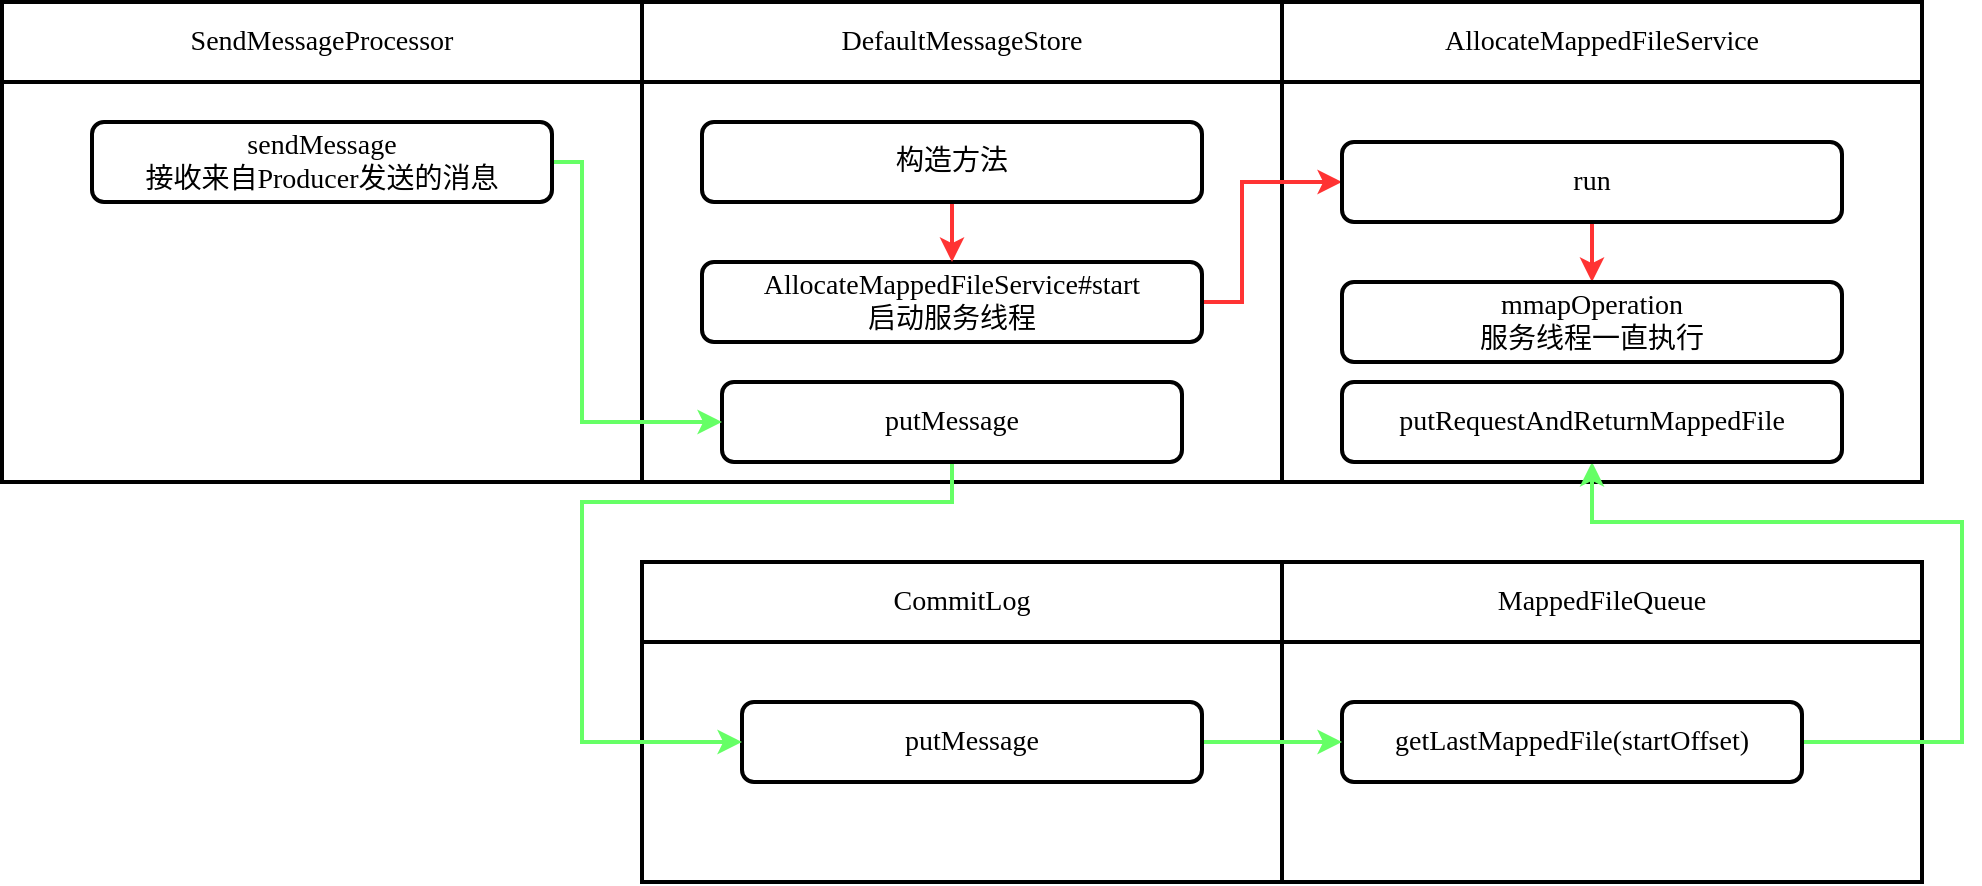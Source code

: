 <mxfile version="16.4.0" type="device" pages="5"><diagram id="B8EeqGfs1KVGjpDJX_F8" name="AllocateMappedFileService"><mxGraphModel dx="698" dy="571" grid="0" gridSize="10" guides="1" tooltips="1" connect="1" arrows="1" fold="1" page="1" pageScale="1" pageWidth="2000" pageHeight="2000" math="0" shadow="0"><root><mxCell id="0"/><mxCell id="1" parent="0"/><mxCell id="lFTIDx_dmMFDrfyuQiy4-22" value="" style="rounded=0;whiteSpace=wrap;html=1;fontFamily=Comic Sans MS;fontSize=14;strokeWidth=2;" parent="1" vertex="1"><mxGeometry x="600" y="440" width="320" height="120" as="geometry"/></mxCell><mxCell id="lFTIDx_dmMFDrfyuQiy4-18" value="" style="rounded=0;whiteSpace=wrap;html=1;fontFamily=Comic Sans MS;fontSize=14;strokeWidth=2;" parent="1" vertex="1"><mxGeometry x="920" y="440" width="320" height="120" as="geometry"/></mxCell><mxCell id="lFTIDx_dmMFDrfyuQiy4-6" value="" style="rounded=0;whiteSpace=wrap;html=1;fontFamily=Comic Sans MS;fontSize=14;strokeWidth=2;" parent="1" vertex="1"><mxGeometry x="920" y="160" width="320" height="200" as="geometry"/></mxCell><mxCell id="lFTIDx_dmMFDrfyuQiy4-4" value="" style="rounded=0;whiteSpace=wrap;html=1;fontFamily=Comic Sans MS;fontSize=14;strokeWidth=2;" parent="1" vertex="1"><mxGeometry x="600" y="160" width="320" height="200" as="geometry"/></mxCell><mxCell id="lFTIDx_dmMFDrfyuQiy4-8" style="edgeStyle=orthogonalEdgeStyle;rounded=0;orthogonalLoop=1;jettySize=auto;html=1;fontFamily=Comic Sans MS;fontSize=14;strokeWidth=2;strokeColor=#FF3333;" parent="1" source="lFTIDx_dmMFDrfyuQiy4-2" target="lFTIDx_dmMFDrfyuQiy4-7" edge="1"><mxGeometry relative="1" as="geometry"><Array as="points"><mxPoint x="900" y="270"/><mxPoint x="900" y="210"/></Array></mxGeometry></mxCell><mxCell id="lFTIDx_dmMFDrfyuQiy4-2" value="&lt;span style=&quot;font-family: &amp;#34;comic sans ms&amp;#34; ; font-size: 14px&quot;&gt;AllocateMappedFileService#start&lt;br&gt;启动服务线程&lt;br&gt;&lt;/span&gt;" style="rounded=1;whiteSpace=wrap;html=1;strokeWidth=2;" parent="1" vertex="1"><mxGeometry x="630" y="250" width="250" height="40" as="geometry"/></mxCell><mxCell id="lFTIDx_dmMFDrfyuQiy4-3" value="&lt;span&gt;DefaultMessageStore&lt;/span&gt;" style="rounded=0;whiteSpace=wrap;html=1;fontFamily=Comic Sans MS;fontSize=14;strokeWidth=2;" parent="1" vertex="1"><mxGeometry x="600" y="120" width="320" height="40" as="geometry"/></mxCell><mxCell id="lFTIDx_dmMFDrfyuQiy4-5" value="&lt;span&gt;AllocateMappedFileService&lt;/span&gt;" style="rounded=0;whiteSpace=wrap;html=1;fontFamily=Comic Sans MS;fontSize=14;strokeWidth=2;" parent="1" vertex="1"><mxGeometry x="920" y="120" width="320" height="40" as="geometry"/></mxCell><mxCell id="lFTIDx_dmMFDrfyuQiy4-11" style="edgeStyle=orthogonalEdgeStyle;rounded=0;orthogonalLoop=1;jettySize=auto;html=1;fontFamily=Comic Sans MS;fontSize=14;strokeWidth=2;strokeColor=#FF3333;" parent="1" source="lFTIDx_dmMFDrfyuQiy4-7" target="lFTIDx_dmMFDrfyuQiy4-10" edge="1"><mxGeometry relative="1" as="geometry"/></mxCell><mxCell id="lFTIDx_dmMFDrfyuQiy4-7" value="&lt;font face=&quot;Comic Sans MS&quot;&gt;&lt;span style=&quot;font-size: 14px&quot;&gt;run&lt;/span&gt;&lt;/font&gt;" style="rounded=1;whiteSpace=wrap;html=1;strokeWidth=2;" parent="1" vertex="1"><mxGeometry x="950" y="190" width="250" height="40" as="geometry"/></mxCell><mxCell id="lFTIDx_dmMFDrfyuQiy4-10" value="&lt;font face=&quot;Comic Sans MS&quot;&gt;&lt;span style=&quot;font-size: 14px&quot;&gt;mmapOperation&lt;br&gt;服务线程一直执行&lt;br&gt;&lt;/span&gt;&lt;/font&gt;" style="rounded=1;whiteSpace=wrap;html=1;strokeWidth=2;" parent="1" vertex="1"><mxGeometry x="950" y="260" width="250" height="40" as="geometry"/></mxCell><mxCell id="lFTIDx_dmMFDrfyuQiy4-14" style="edgeStyle=orthogonalEdgeStyle;rounded=0;orthogonalLoop=1;jettySize=auto;html=1;fontFamily=Comic Sans MS;fontSize=14;strokeWidth=2;strokeColor=#FF3333;" parent="1" source="lFTIDx_dmMFDrfyuQiy4-13" target="lFTIDx_dmMFDrfyuQiy4-2" edge="1"><mxGeometry relative="1" as="geometry"/></mxCell><mxCell id="lFTIDx_dmMFDrfyuQiy4-13" value="&lt;font face=&quot;comic sans ms&quot;&gt;&lt;span style=&quot;font-size: 14px&quot;&gt;构造方法&lt;/span&gt;&lt;/font&gt;" style="rounded=1;whiteSpace=wrap;html=1;strokeWidth=2;" parent="1" vertex="1"><mxGeometry x="630" y="180" width="250" height="40" as="geometry"/></mxCell><mxCell id="lFTIDx_dmMFDrfyuQiy4-17" value="MappedFileQueue" style="rounded=0;whiteSpace=wrap;html=1;fontFamily=Comic Sans MS;fontSize=14;strokeWidth=2;" parent="1" vertex="1"><mxGeometry x="920" y="400" width="320" height="40" as="geometry"/></mxCell><mxCell id="lFTIDx_dmMFDrfyuQiy4-35" style="edgeStyle=orthogonalEdgeStyle;rounded=0;orthogonalLoop=1;jettySize=auto;html=1;entryX=0.5;entryY=1;entryDx=0;entryDy=0;fontFamily=Comic Sans MS;fontSize=14;strokeColor=#66FF66;strokeWidth=2;" parent="1" source="lFTIDx_dmMFDrfyuQiy4-19" target="lFTIDx_dmMFDrfyuQiy4-34" edge="1"><mxGeometry relative="1" as="geometry"><Array as="points"><mxPoint x="1260" y="490"/><mxPoint x="1260" y="380"/><mxPoint x="1075" y="380"/></Array></mxGeometry></mxCell><mxCell id="lFTIDx_dmMFDrfyuQiy4-19" value="getLastMappedFile(startOffset)" style="rounded=1;whiteSpace=wrap;html=1;fontFamily=Comic Sans MS;fontSize=14;strokeWidth=2;" parent="1" vertex="1"><mxGeometry x="950" y="470" width="230" height="40" as="geometry"/></mxCell><mxCell id="lFTIDx_dmMFDrfyuQiy4-21" value="CommitLog" style="rounded=0;whiteSpace=wrap;html=1;fontFamily=Comic Sans MS;fontSize=14;strokeWidth=2;" parent="1" vertex="1"><mxGeometry x="600" y="400" width="320" height="40" as="geometry"/></mxCell><mxCell id="lFTIDx_dmMFDrfyuQiy4-25" style="edgeStyle=orthogonalEdgeStyle;rounded=0;orthogonalLoop=1;jettySize=auto;html=1;entryX=0;entryY=0.5;entryDx=0;entryDy=0;fontFamily=Comic Sans MS;fontSize=14;strokeWidth=2;strokeColor=#66FF66;" parent="1" source="lFTIDx_dmMFDrfyuQiy4-24" target="lFTIDx_dmMFDrfyuQiy4-19" edge="1"><mxGeometry relative="1" as="geometry"/></mxCell><mxCell id="lFTIDx_dmMFDrfyuQiy4-24" value="putMessage" style="rounded=1;whiteSpace=wrap;html=1;fontFamily=Comic Sans MS;fontSize=14;strokeWidth=2;" parent="1" vertex="1"><mxGeometry x="650" y="470" width="230" height="40" as="geometry"/></mxCell><mxCell id="lFTIDx_dmMFDrfyuQiy4-32" style="edgeStyle=orthogonalEdgeStyle;rounded=0;orthogonalLoop=1;jettySize=auto;html=1;entryX=0;entryY=0.5;entryDx=0;entryDy=0;fontFamily=Comic Sans MS;fontSize=14;strokeWidth=2;strokeColor=#66FF66;" parent="1" source="lFTIDx_dmMFDrfyuQiy4-26" target="lFTIDx_dmMFDrfyuQiy4-24" edge="1"><mxGeometry relative="1" as="geometry"><Array as="points"><mxPoint x="755" y="370"/><mxPoint x="570" y="370"/><mxPoint x="570" y="490"/></Array></mxGeometry></mxCell><mxCell id="lFTIDx_dmMFDrfyuQiy4-26" value="putMessage" style="rounded=1;whiteSpace=wrap;html=1;fontFamily=Comic Sans MS;fontSize=14;strokeWidth=2;" parent="1" vertex="1"><mxGeometry x="640" y="310" width="230" height="40" as="geometry"/></mxCell><mxCell id="lFTIDx_dmMFDrfyuQiy4-28" value="SendMessageProcessor" style="rounded=0;whiteSpace=wrap;html=1;fontFamily=Comic Sans MS;fontSize=14;strokeWidth=2;" parent="1" vertex="1"><mxGeometry x="280" y="120" width="320" height="40" as="geometry"/></mxCell><mxCell id="lFTIDx_dmMFDrfyuQiy4-29" value="" style="rounded=0;whiteSpace=wrap;html=1;fontFamily=Comic Sans MS;fontSize=14;strokeWidth=2;" parent="1" vertex="1"><mxGeometry x="280" y="160" width="320" height="200" as="geometry"/></mxCell><mxCell id="lFTIDx_dmMFDrfyuQiy4-31" style="edgeStyle=orthogonalEdgeStyle;rounded=0;orthogonalLoop=1;jettySize=auto;html=1;entryX=0;entryY=0.5;entryDx=0;entryDy=0;fontFamily=Comic Sans MS;fontSize=14;strokeWidth=2;strokeColor=#66FF66;" parent="1" source="lFTIDx_dmMFDrfyuQiy4-30" target="lFTIDx_dmMFDrfyuQiy4-26" edge="1"><mxGeometry relative="1" as="geometry"><Array as="points"><mxPoint x="570" y="200"/><mxPoint x="570" y="330"/></Array></mxGeometry></mxCell><mxCell id="lFTIDx_dmMFDrfyuQiy4-30" value="sendMessage&lt;br&gt;接收来自Producer发送的消息" style="rounded=1;whiteSpace=wrap;html=1;fontFamily=Comic Sans MS;fontSize=14;strokeWidth=2;" parent="1" vertex="1"><mxGeometry x="325" y="180" width="230" height="40" as="geometry"/></mxCell><mxCell id="lFTIDx_dmMFDrfyuQiy4-34" value="&lt;font face=&quot;Comic Sans MS&quot;&gt;&lt;span style=&quot;font-size: 14px&quot;&gt;putRequestAndReturnMappedFile&lt;/span&gt;&lt;/font&gt;" style="rounded=1;whiteSpace=wrap;html=1;strokeWidth=2;" parent="1" vertex="1"><mxGeometry x="950" y="310" width="250" height="40" as="geometry"/></mxCell></root></mxGraphModel></diagram><diagram id="L1XgK4yEaBJfXaPmYjZu" name="同步刷盘"><mxGraphModel dx="1160" dy="680" grid="0" gridSize="10" guides="1" tooltips="1" connect="1" arrows="1" fold="1" page="1" pageScale="1" pageWidth="2000" pageHeight="2000" math="0" shadow="0"><root><mxCell id="khYcIsIvedx8DDz1l3bB-0"/><mxCell id="khYcIsIvedx8DDz1l3bB-1" parent="khYcIsIvedx8DDz1l3bB-0"/><mxCell id="6s9A9qo1jbJVTiPP0CWp-2" value="" style="rounded=0;whiteSpace=wrap;html=1;fontFamily=Comic Sans MS;fontSize=14;strokeWidth=2;" parent="khYcIsIvedx8DDz1l3bB-1" vertex="1"><mxGeometry x="1080" y="542" width="280" height="78" as="geometry"/></mxCell><mxCell id="fayUhqvkDaK_tInhfcVt-5" value="" style="rounded=0;whiteSpace=wrap;html=1;fontFamily=Comic Sans MS;fontSize=14;strokeWidth=2;" parent="khYcIsIvedx8DDz1l3bB-1" vertex="1"><mxGeometry x="1080" y="80" width="280" height="200" as="geometry"/></mxCell><mxCell id="SUx-rQBjxMILu5dmxCo2-10" value="" style="rounded=0;whiteSpace=wrap;html=1;fontFamily=Comic Sans MS;fontSize=14;strokeWidth=2;" parent="khYcIsIvedx8DDz1l3bB-1" vertex="1"><mxGeometry x="760" y="360" width="320" height="120" as="geometry"/></mxCell><mxCell id="SUx-rQBjxMILu5dmxCo2-11" value="wakeupCustomer&lt;br&gt;唤醒putMessage线程" style="rounded=1;whiteSpace=wrap;html=1;fontFamily=Comic Sans MS;fontSize=14;strokeWidth=2;" parent="khYcIsIvedx8DDz1l3bB-1" vertex="1"><mxGeometry x="810" y="430" width="200" height="40" as="geometry"/></mxCell><mxCell id="SUx-rQBjxMILu5dmxCo2-6" value="" style="rounded=0;whiteSpace=wrap;html=1;fontFamily=Comic Sans MS;fontSize=14;strokeWidth=2;" parent="khYcIsIvedx8DDz1l3bB-1" vertex="1"><mxGeometry x="1080" y="360" width="280" height="120" as="geometry"/></mxCell><mxCell id="VSb7OhIP6llwKkyzxgkV-2" value="" style="rounded=0;whiteSpace=wrap;html=1;fontFamily=Comic Sans MS;fontSize=14;strokeWidth=2;" parent="khYcIsIvedx8DDz1l3bB-1" vertex="1"><mxGeometry x="760" y="80" width="320" height="200" as="geometry"/></mxCell><mxCell id="fIiZmDe3Q5MFb2Ox-8gM-0" value="&lt;span&gt;DefaultMessageStore&lt;/span&gt;" style="rounded=0;whiteSpace=wrap;html=1;fontFamily=Comic Sans MS;fontSize=14;strokeWidth=2;" parent="khYcIsIvedx8DDz1l3bB-1" vertex="1"><mxGeometry x="440" y="40" width="320" height="40" as="geometry"/></mxCell><mxCell id="2Us9QzSFUBYj_H0ylGfO-0" value="" style="rounded=0;whiteSpace=wrap;html=1;fontFamily=Comic Sans MS;fontSize=14;strokeWidth=2;" parent="khYcIsIvedx8DDz1l3bB-1" vertex="1"><mxGeometry x="440" y="80" width="320" height="200" as="geometry"/></mxCell><mxCell id="fayUhqvkDaK_tInhfcVt-4" style="edgeStyle=orthogonalEdgeStyle;rounded=0;orthogonalLoop=1;jettySize=auto;html=1;fontFamily=Comic Sans MS;fontSize=14;strokeColor=#66FF66;strokeWidth=2;fontColor=#66FF66;" parent="khYcIsIvedx8DDz1l3bB-1" source="VSb7OhIP6llwKkyzxgkV-0" target="fayUhqvkDaK_tInhfcVt-3" edge="1"><mxGeometry relative="1" as="geometry"/></mxCell><mxCell id="VSb7OhIP6llwKkyzxgkV-0" value="&lt;font face=&quot;comic sans ms&quot;&gt;&lt;span style=&quot;font-size: 14px&quot;&gt;构造方法&lt;/span&gt;&lt;/font&gt;" style="rounded=1;whiteSpace=wrap;html=1;strokeWidth=2;" parent="khYcIsIvedx8DDz1l3bB-1" vertex="1"><mxGeometry x="490" y="90" width="230" height="40" as="geometry"/></mxCell><mxCell id="VSb7OhIP6llwKkyzxgkV-1" value="&lt;span&gt;CommitLog&lt;/span&gt;" style="rounded=0;whiteSpace=wrap;html=1;fontFamily=Comic Sans MS;fontSize=14;strokeWidth=2;" parent="khYcIsIvedx8DDz1l3bB-1" vertex="1"><mxGeometry x="760" y="40" width="320" height="40" as="geometry"/></mxCell><mxCell id="fayUhqvkDaK_tInhfcVt-2" value="GroupCommitService" style="rounded=0;whiteSpace=wrap;html=1;fontFamily=Comic Sans MS;fontSize=14;strokeWidth=2;" parent="khYcIsIvedx8DDz1l3bB-1" vertex="1"><mxGeometry x="1080" y="40" width="280" height="40" as="geometry"/></mxCell><mxCell id="SUx-rQBjxMILu5dmxCo2-16" style="edgeStyle=orthogonalEdgeStyle;rounded=0;orthogonalLoop=1;jettySize=auto;html=1;fontFamily=Comic Sans MS;fontSize=14;strokeColor=#66FF66;strokeWidth=2;fontColor=#000000;" parent="khYcIsIvedx8DDz1l3bB-1" source="fayUhqvkDaK_tInhfcVt-3" target="fayUhqvkDaK_tInhfcVt-7" edge="1"><mxGeometry relative="1" as="geometry"/></mxCell><mxCell id="fayUhqvkDaK_tInhfcVt-3" value="&lt;font face=&quot;Comic Sans MS&quot; style=&quot;font-size: 14px&quot;&gt;CommitLog#start()&lt;/font&gt;" style="whiteSpace=wrap;html=1;rounded=1;strokeWidth=2;" parent="khYcIsIvedx8DDz1l3bB-1" vertex="1"><mxGeometry x="791.25" y="90" width="257.5" height="40" as="geometry"/></mxCell><mxCell id="SUx-rQBjxMILu5dmxCo2-1" value="" style="edgeStyle=orthogonalEdgeStyle;rounded=0;orthogonalLoop=1;jettySize=auto;html=1;fontFamily=Comic Sans MS;fontSize=14;strokeColor=#66FF66;strokeWidth=2;" parent="khYcIsIvedx8DDz1l3bB-1" source="fayUhqvkDaK_tInhfcVt-7" target="SUx-rQBjxMILu5dmxCo2-0" edge="1"><mxGeometry relative="1" as="geometry"/></mxCell><mxCell id="fayUhqvkDaK_tInhfcVt-7" value="&lt;font face=&quot;Comic Sans MS&quot;&gt;&lt;span style=&quot;font-size: 14px&quot;&gt;run()阻塞等待&lt;/span&gt;&lt;/font&gt;" style="whiteSpace=wrap;html=1;rounded=1;strokeWidth=2;" parent="khYcIsIvedx8DDz1l3bB-1" vertex="1"><mxGeometry x="1105.63" y="90" width="228.75" height="40" as="geometry"/></mxCell><mxCell id="SUx-rQBjxMILu5dmxCo2-14" style="edgeStyle=orthogonalEdgeStyle;rounded=0;orthogonalLoop=1;jettySize=auto;html=1;fontFamily=Comic Sans MS;fontSize=14;strokeColor=#FF3333;strokeWidth=2;" parent="khYcIsIvedx8DDz1l3bB-1" source="fayUhqvkDaK_tInhfcVt-8" target="SUx-rQBjxMILu5dmxCo2-9" edge="1"><mxGeometry relative="1" as="geometry"/></mxCell><mxCell id="fayUhqvkDaK_tInhfcVt-8" value="&lt;span style=&quot;font-family: &amp;#34;comic sans ms&amp;#34; ; font-size: 14px ; text-align: left&quot;&gt;handleDiskFlush&lt;br&gt;创建&lt;/span&gt;&lt;span style=&quot;font-family: &amp;#34;comic sans ms&amp;#34; ; font-size: 14px ; text-align: left&quot;&gt;GroupCommitRequest&lt;/span&gt;&lt;span style=&quot;font-family: &amp;#34;comic sans ms&amp;#34; ; font-size: 14px ; text-align: left&quot;&gt;&lt;br&gt;&lt;/span&gt;" style="rounded=1;whiteSpace=wrap;html=1;strokeWidth=2;" parent="khYcIsIvedx8DDz1l3bB-1" vertex="1"><mxGeometry x="792.5" y="220" width="255" height="40" as="geometry"/></mxCell><mxCell id="SUx-rQBjxMILu5dmxCo2-17" style="edgeStyle=orthogonalEdgeStyle;rounded=0;orthogonalLoop=1;jettySize=auto;html=1;entryX=1;entryY=0.5;entryDx=0;entryDy=0;fontFamily=Comic Sans MS;fontSize=14;strokeColor=#66FF66;strokeWidth=2;" parent="khYcIsIvedx8DDz1l3bB-1" source="SUx-rQBjxMILu5dmxCo2-0" target="SUx-rQBjxMILu5dmxCo2-7" edge="1"><mxGeometry relative="1" as="geometry"><Array as="points"><mxPoint x="1380" y="170"/><mxPoint x="1380" y="400"/></Array></mxGeometry></mxCell><mxCell id="SUx-rQBjxMILu5dmxCo2-0" value="&lt;font face=&quot;Comic Sans MS&quot; style=&quot;font-size: 14px&quot;&gt;doCommit&lt;br&gt;遍历读队列中&lt;/font&gt;&lt;span style=&quot;font-family: &amp;#34;comic sans ms&amp;#34; ; font-size: 14px ; text-align: left&quot;&gt;GroupCommitRequest&lt;/span&gt;&lt;font face=&quot;Comic Sans MS&quot; style=&quot;font-size: 14px&quot;&gt;&lt;br&gt;请求&lt;br&gt;&lt;/font&gt;" style="whiteSpace=wrap;html=1;rounded=1;strokeWidth=2;" parent="khYcIsIvedx8DDz1l3bB-1" vertex="1"><mxGeometry x="1105.63" y="150" width="229.38" height="53" as="geometry"/></mxCell><mxCell id="SUx-rQBjxMILu5dmxCo2-5" value="MappedFileQueue" style="rounded=0;whiteSpace=wrap;html=1;fontFamily=Comic Sans MS;fontSize=14;strokeWidth=2;" parent="khYcIsIvedx8DDz1l3bB-1" vertex="1"><mxGeometry x="1080" y="320" width="280" height="40" as="geometry"/></mxCell><mxCell id="SUx-rQBjxMILu5dmxCo2-20" style="edgeStyle=orthogonalEdgeStyle;rounded=0;orthogonalLoop=1;jettySize=auto;html=1;entryX=1;entryY=0.5;entryDx=0;entryDy=0;fontFamily=Comic Sans MS;fontSize=14;fontColor=#000000;strokeColor=#66FF66;strokeWidth=2;" parent="khYcIsIvedx8DDz1l3bB-1" source="SUx-rQBjxMILu5dmxCo2-7" target="SUx-rQBjxMILu5dmxCo2-11" edge="1"><mxGeometry relative="1" as="geometry"/></mxCell><mxCell id="6s9A9qo1jbJVTiPP0CWp-3" style="edgeStyle=orthogonalEdgeStyle;rounded=0;orthogonalLoop=1;jettySize=auto;html=1;entryX=1;entryY=0.5;entryDx=0;entryDy=0;fontFamily=Comic Sans MS;fontSize=14;strokeColor=#66FF66;strokeWidth=2;" parent="khYcIsIvedx8DDz1l3bB-1" source="SUx-rQBjxMILu5dmxCo2-7" target="6s9A9qo1jbJVTiPP0CWp-0" edge="1"><mxGeometry relative="1" as="geometry"><Array as="points"><mxPoint x="1220" y="490"/><mxPoint x="1380" y="490"/><mxPoint x="1380" y="580"/></Array></mxGeometry></mxCell><mxCell id="SUx-rQBjxMILu5dmxCo2-7" value="flush&lt;br&gt;执行刷盘处理" style="rounded=1;whiteSpace=wrap;html=1;fontFamily=Comic Sans MS;fontSize=14;strokeWidth=2;" parent="khYcIsIvedx8DDz1l3bB-1" vertex="1"><mxGeometry x="1115" y="380" width="210" height="40" as="geometry"/></mxCell><mxCell id="SUx-rQBjxMILu5dmxCo2-8" value="GroupCommitRequest" style="rounded=0;whiteSpace=wrap;html=1;fontFamily=Comic Sans MS;fontSize=14;strokeWidth=2;" parent="khYcIsIvedx8DDz1l3bB-1" vertex="1"><mxGeometry x="760" y="320" width="320" height="40" as="geometry"/></mxCell><mxCell id="SUx-rQBjxMILu5dmxCo2-15" style="edgeStyle=orthogonalEdgeStyle;rounded=0;orthogonalLoop=1;jettySize=auto;html=1;entryX=0;entryY=0.5;entryDx=0;entryDy=0;fontFamily=Comic Sans MS;fontSize=14;strokeColor=#FF3333;strokeWidth=2;" parent="khYcIsIvedx8DDz1l3bB-1" source="SUx-rQBjxMILu5dmxCo2-9" target="SUx-rQBjxMILu5dmxCo2-12" edge="1"><mxGeometry relative="1" as="geometry"><Array as="points"><mxPoint x="1220" y="290"/><mxPoint x="740" y="290"/><mxPoint x="740" y="390"/></Array></mxGeometry></mxCell><mxCell id="SUx-rQBjxMILu5dmxCo2-9" value="putRequest&lt;br&gt;将&lt;span style=&quot;font-family: &amp;#34;comic sans ms&amp;#34; ; text-align: left&quot;&gt;GroupCommitRequest&lt;/span&gt;请求写入到写队列" style="rounded=1;whiteSpace=wrap;html=1;fontFamily=Comic Sans MS;fontSize=14;strokeWidth=2;" parent="khYcIsIvedx8DDz1l3bB-1" vertex="1"><mxGeometry x="1105.63" y="216.5" width="227" height="47" as="geometry"/></mxCell><mxCell id="SUx-rQBjxMILu5dmxCo2-12" value="waitForFlush&lt;br&gt;阻塞putMessage线程" style="rounded=1;whiteSpace=wrap;html=1;fontFamily=Comic Sans MS;fontSize=14;strokeWidth=2;" parent="khYcIsIvedx8DDz1l3bB-1" vertex="1"><mxGeometry x="810" y="370" width="200" height="40" as="geometry"/></mxCell><mxCell id="SUx-rQBjxMILu5dmxCo2-22" style="edgeStyle=orthogonalEdgeStyle;rounded=0;orthogonalLoop=1;jettySize=auto;html=1;fontFamily=Comic Sans MS;fontSize=14;fontColor=#000000;strokeColor=#FF3333;strokeWidth=2;" parent="khYcIsIvedx8DDz1l3bB-1" source="SUx-rQBjxMILu5dmxCo2-21" target="fayUhqvkDaK_tInhfcVt-8" edge="1"><mxGeometry relative="1" as="geometry"/></mxCell><mxCell id="SUx-rQBjxMILu5dmxCo2-21" value="putMessage" style="rounded=1;whiteSpace=wrap;html=1;fontFamily=Comic Sans MS;fontSize=14;fontColor=#000000;strokeWidth=2;" parent="khYcIsIvedx8DDz1l3bB-1" vertex="1"><mxGeometry x="790.5" y="150" width="259.5" height="40" as="geometry"/></mxCell><mxCell id="T2IBys2ZrDNPvcStT6aI-0" value="SendMessageProcessor" style="rounded=0;whiteSpace=wrap;html=1;fontFamily=Comic Sans MS;fontSize=14;strokeWidth=2;" parent="khYcIsIvedx8DDz1l3bB-1" vertex="1"><mxGeometry x="160" y="40" width="280" height="40" as="geometry"/></mxCell><mxCell id="T2IBys2ZrDNPvcStT6aI-1" value="" style="rounded=0;whiteSpace=wrap;html=1;fontFamily=Comic Sans MS;fontSize=14;strokeWidth=2;" parent="khYcIsIvedx8DDz1l3bB-1" vertex="1"><mxGeometry x="160" y="80" width="280" height="200" as="geometry"/></mxCell><mxCell id="A12lAayVEpfcPS2OiaBB-1" style="edgeStyle=orthogonalEdgeStyle;rounded=0;orthogonalLoop=1;jettySize=auto;html=1;entryX=0;entryY=0.5;entryDx=0;entryDy=0;fontFamily=Comic Sans MS;fontSize=14;fontColor=#000000;strokeColor=#FF3333;strokeWidth=2;exitX=1;exitY=0.5;exitDx=0;exitDy=0;" parent="khYcIsIvedx8DDz1l3bB-1" source="T2IBys2ZrDNPvcStT6aI-2" target="A12lAayVEpfcPS2OiaBB-0" edge="1"><mxGeometry relative="1" as="geometry"><Array as="points"><mxPoint x="410" y="120"/><mxPoint x="460" y="120"/><mxPoint x="460" y="230"/></Array></mxGeometry></mxCell><mxCell id="T2IBys2ZrDNPvcStT6aI-2" value="sendMessage&lt;br&gt;接收来自Producer发送的消息" style="rounded=1;whiteSpace=wrap;html=1;fontFamily=Comic Sans MS;fontSize=14;strokeWidth=2;" parent="khYcIsIvedx8DDz1l3bB-1" vertex="1"><mxGeometry x="185" y="100" width="230" height="40" as="geometry"/></mxCell><mxCell id="A12lAayVEpfcPS2OiaBB-2" style="edgeStyle=orthogonalEdgeStyle;rounded=0;orthogonalLoop=1;jettySize=auto;html=1;entryX=0;entryY=0.5;entryDx=0;entryDy=0;fontFamily=Comic Sans MS;fontSize=14;fontColor=#000000;strokeColor=#FF3333;strokeWidth=2;" parent="khYcIsIvedx8DDz1l3bB-1" source="A12lAayVEpfcPS2OiaBB-0" target="SUx-rQBjxMILu5dmxCo2-21" edge="1"><mxGeometry relative="1" as="geometry"/></mxCell><mxCell id="A12lAayVEpfcPS2OiaBB-0" value="putMessage" style="rounded=1;whiteSpace=wrap;html=1;fontFamily=Comic Sans MS;fontSize=14;strokeWidth=2;" parent="khYcIsIvedx8DDz1l3bB-1" vertex="1"><mxGeometry x="492.5" y="150" width="230" height="40" as="geometry"/></mxCell><mxCell id="A12lAayVEpfcPS2OiaBB-3" value="&lt;font style=&quot;font-size: 18px&quot;&gt;&lt;b&gt;&lt;font color=&quot;#66ff66&quot;&gt;绿色&lt;/font&gt;&lt;/b&gt;：&lt;b&gt;同步刷盘线程，在初始化DefaultMessageStore对象时启动&lt;/b&gt;&lt;br&gt;&lt;font color=&quot;#ff3333&quot;&gt;&lt;b&gt;红色&lt;/b&gt;&lt;/font&gt;&lt;b&gt;：接收消息处理线程，存储消息到CommitLog中，并等待刷盘&lt;/b&gt;&lt;/font&gt;" style="text;html=1;strokeColor=none;fillColor=none;align=left;verticalAlign=middle;whiteSpace=wrap;rounded=0;fontFamily=Comic Sans MS;fontSize=14;fontColor=#000000;" parent="khYcIsIvedx8DDz1l3bB-1" vertex="1"><mxGeometry x="175" y="303" width="582" height="50" as="geometry"/></mxCell><mxCell id="6s9A9qo1jbJVTiPP0CWp-0" value="MappedByteBuffer.force()" style="rounded=1;whiteSpace=wrap;html=1;fontFamily=Comic Sans MS;fontSize=14;strokeWidth=2;" parent="khYcIsIvedx8DDz1l3bB-1" vertex="1"><mxGeometry x="1115.32" y="560" width="210" height="40" as="geometry"/></mxCell><mxCell id="6s9A9qo1jbJVTiPP0CWp-1" value="MappedFile" style="rounded=0;whiteSpace=wrap;html=1;fontFamily=Comic Sans MS;fontSize=14;strokeWidth=2;" parent="khYcIsIvedx8DDz1l3bB-1" vertex="1"><mxGeometry x="1080.32" y="502" width="280" height="40" as="geometry"/></mxCell></root></mxGraphModel></diagram><diagram id="w4WlwGMrNm8qr1-vxHZY" name="异步刷盘"><mxGraphModel dx="1160" dy="680" grid="0" gridSize="10" guides="1" tooltips="1" connect="1" arrows="1" fold="1" page="1" pageScale="1" pageWidth="2000" pageHeight="2000" math="0" shadow="0"><root><mxCell id="_tiPrW6I2_jlaNflEs1_-0"/><mxCell id="_tiPrW6I2_jlaNflEs1_-1" parent="_tiPrW6I2_jlaNflEs1_-0"/><mxCell id="_T8NCzoCs6ZU07hwTbAo-14" value="" style="rounded=0;whiteSpace=wrap;html=1;fontFamily=Comic Sans MS;fontSize=14;strokeWidth=2;" parent="_tiPrW6I2_jlaNflEs1_-1" vertex="1"><mxGeometry x="1480" y="280" width="280" height="80" as="geometry"/></mxCell><mxCell id="Qw3AYmkpCPk_muQgloOI-0" value="" style="rounded=0;whiteSpace=wrap;html=1;fontFamily=Comic Sans MS;fontSize=14;strokeWidth=2;" parent="_tiPrW6I2_jlaNflEs1_-1" vertex="1"><mxGeometry x="1480" y="80" width="280" height="120" as="geometry"/></mxCell><mxCell id="QIM75fumnSWxa02ibIIq-36" value="" style="rounded=0;whiteSpace=wrap;html=1;fontFamily=Comic Sans MS;fontSize=14;strokeWidth=2;" parent="_tiPrW6I2_jlaNflEs1_-1" vertex="1"><mxGeometry x="1160" y="80" width="280" height="280" as="geometry"/></mxCell><mxCell id="QIM75fumnSWxa02ibIIq-0" value="" style="rounded=0;whiteSpace=wrap;html=1;fontFamily=Comic Sans MS;fontSize=14;strokeWidth=2;" parent="_tiPrW6I2_jlaNflEs1_-1" vertex="1"><mxGeometry x="1160" y="440" width="280" height="200" as="geometry"/></mxCell><mxCell id="QIM75fumnSWxa02ibIIq-4" value="" style="rounded=0;whiteSpace=wrap;html=1;fontFamily=Comic Sans MS;fontSize=14;strokeWidth=2;" parent="_tiPrW6I2_jlaNflEs1_-1" vertex="1"><mxGeometry x="760" y="80" width="320" height="450" as="geometry"/></mxCell><mxCell id="QIM75fumnSWxa02ibIIq-5" value="&lt;span&gt;DefaultMessageStore&lt;/span&gt;" style="rounded=0;whiteSpace=wrap;html=1;fontFamily=Comic Sans MS;fontSize=14;strokeWidth=2;" parent="_tiPrW6I2_jlaNflEs1_-1" vertex="1"><mxGeometry x="440" y="40" width="320" height="40" as="geometry"/></mxCell><mxCell id="QIM75fumnSWxa02ibIIq-6" value="" style="rounded=0;whiteSpace=wrap;html=1;fontFamily=Comic Sans MS;fontSize=14;strokeWidth=2;" parent="_tiPrW6I2_jlaNflEs1_-1" vertex="1"><mxGeometry x="440" y="80" width="320" height="200" as="geometry"/></mxCell><mxCell id="QIM75fumnSWxa02ibIIq-7" style="edgeStyle=orthogonalEdgeStyle;rounded=0;orthogonalLoop=1;jettySize=auto;html=1;fontFamily=Comic Sans MS;fontSize=14;strokeColor=#66FF66;strokeWidth=2;fontColor=#66FF66;" parent="_tiPrW6I2_jlaNflEs1_-1" source="QIM75fumnSWxa02ibIIq-8" target="QIM75fumnSWxa02ibIIq-12" edge="1"><mxGeometry relative="1" as="geometry"/></mxCell><mxCell id="QIM75fumnSWxa02ibIIq-8" value="&lt;font face=&quot;comic sans ms&quot;&gt;&lt;span style=&quot;font-size: 14px&quot;&gt;构造方法&lt;/span&gt;&lt;/font&gt;" style="rounded=1;whiteSpace=wrap;html=1;strokeWidth=2;" parent="_tiPrW6I2_jlaNflEs1_-1" vertex="1"><mxGeometry x="490" y="90" width="230" height="40" as="geometry"/></mxCell><mxCell id="QIM75fumnSWxa02ibIIq-9" value="&lt;span&gt;CommitLog&lt;/span&gt;" style="rounded=0;whiteSpace=wrap;html=1;fontFamily=Comic Sans MS;fontSize=14;strokeWidth=2;" parent="_tiPrW6I2_jlaNflEs1_-1" vertex="1"><mxGeometry x="760" y="40" width="320" height="40" as="geometry"/></mxCell><mxCell id="QIM75fumnSWxa02ibIIq-10" value="FlushRealTimeService" style="rounded=0;whiteSpace=wrap;html=1;fontFamily=Comic Sans MS;fontSize=14;strokeWidth=2;" parent="_tiPrW6I2_jlaNflEs1_-1" vertex="1"><mxGeometry x="1160" y="400" width="280" height="40" as="geometry"/></mxCell><mxCell id="QIM75fumnSWxa02ibIIq-11" style="edgeStyle=orthogonalEdgeStyle;rounded=0;orthogonalLoop=1;jettySize=auto;html=1;fontFamily=Comic Sans MS;fontSize=14;strokeColor=#66FF66;strokeWidth=2;fontColor=#000000;" parent="_tiPrW6I2_jlaNflEs1_-1" source="QIM75fumnSWxa02ibIIq-12" edge="1"><mxGeometry relative="1" as="geometry"><mxPoint x="1160" y="470" as="targetPoint"/><Array as="points"><mxPoint x="1100" y="120"/><mxPoint x="1100" y="470"/></Array></mxGeometry></mxCell><mxCell id="QIM75fumnSWxa02ibIIq-38" style="edgeStyle=orthogonalEdgeStyle;rounded=0;orthogonalLoop=1;jettySize=auto;html=1;strokeWidth=2;strokeColor=#0000FF;" parent="_tiPrW6I2_jlaNflEs1_-1" source="QIM75fumnSWxa02ibIIq-12" edge="1"><mxGeometry relative="1" as="geometry"><mxPoint x="1160" y="110" as="targetPoint"/><Array as="points"><mxPoint x="1150" y="110"/><mxPoint x="1150" y="110"/></Array></mxGeometry></mxCell><mxCell id="QIM75fumnSWxa02ibIIq-12" value="&lt;font face=&quot;Comic Sans MS&quot; style=&quot;font-size: 14px&quot;&gt;CommitLog#start()&lt;/font&gt;" style="whiteSpace=wrap;html=1;rounded=1;strokeWidth=2;" parent="_tiPrW6I2_jlaNflEs1_-1" vertex="1"><mxGeometry x="791.25" y="90" width="257.5" height="40" as="geometry"/></mxCell><mxCell id="QIM75fumnSWxa02ibIIq-13" value="" style="edgeStyle=orthogonalEdgeStyle;rounded=0;orthogonalLoop=1;jettySize=auto;html=1;fontFamily=Comic Sans MS;fontSize=14;strokeColor=#66FF66;strokeWidth=2;" parent="_tiPrW6I2_jlaNflEs1_-1" source="QIM75fumnSWxa02ibIIq-14" edge="1"><mxGeometry relative="1" as="geometry"><mxPoint x="1300.3" y="510" as="targetPoint"/></mxGeometry></mxCell><mxCell id="QIM75fumnSWxa02ibIIq-14" value="&lt;font face=&quot;Comic Sans MS&quot;&gt;&lt;span style=&quot;font-size: 14px&quot;&gt;run()定时阻塞等待&lt;/span&gt;&lt;/font&gt;" style="whiteSpace=wrap;html=1;rounded=1;strokeWidth=2;" parent="_tiPrW6I2_jlaNflEs1_-1" vertex="1"><mxGeometry x="1185.63" y="450" width="228.75" height="40" as="geometry"/></mxCell><mxCell id="_T8NCzoCs6ZU07hwTbAo-5" style="edgeStyle=orthogonalEdgeStyle;rounded=0;orthogonalLoop=1;jettySize=auto;html=1;strokeColor=#FF3333;strokeWidth=2;" parent="_tiPrW6I2_jlaNflEs1_-1" source="QIM75fumnSWxa02ibIIq-16" target="_T8NCzoCs6ZU07hwTbAo-3" edge="1"><mxGeometry relative="1" as="geometry"/></mxCell><mxCell id="QIM75fumnSWxa02ibIIq-16" value="&lt;span style=&quot;font-family: &amp;#34;comic sans ms&amp;#34; ; font-size: 14px ; text-align: left&quot;&gt;handleDiskFlush&lt;/span&gt;&lt;span style=&quot;text-align: left&quot;&gt;&lt;br&gt;&lt;/span&gt;" style="rounded=1;whiteSpace=wrap;html=1;strokeWidth=2;" parent="_tiPrW6I2_jlaNflEs1_-1" vertex="1"><mxGeometry x="792.5" y="220" width="255" height="40" as="geometry"/></mxCell><mxCell id="QIM75fumnSWxa02ibIIq-26" style="edgeStyle=orthogonalEdgeStyle;rounded=0;orthogonalLoop=1;jettySize=auto;html=1;fontFamily=Comic Sans MS;fontSize=14;fontColor=#000000;strokeColor=#FF3333;strokeWidth=2;" parent="_tiPrW6I2_jlaNflEs1_-1" source="QIM75fumnSWxa02ibIIq-27" target="QIM75fumnSWxa02ibIIq-16" edge="1"><mxGeometry relative="1" as="geometry"/></mxCell><mxCell id="QIM75fumnSWxa02ibIIq-27" value="putMessage" style="rounded=1;whiteSpace=wrap;html=1;fontFamily=Comic Sans MS;fontSize=14;fontColor=#000000;strokeWidth=2;" parent="_tiPrW6I2_jlaNflEs1_-1" vertex="1"><mxGeometry x="790.5" y="150" width="259.5" height="40" as="geometry"/></mxCell><mxCell id="QIM75fumnSWxa02ibIIq-28" value="SendMessageProcessor" style="rounded=0;whiteSpace=wrap;html=1;fontFamily=Comic Sans MS;fontSize=14;strokeWidth=2;" parent="_tiPrW6I2_jlaNflEs1_-1" vertex="1"><mxGeometry x="160" y="40" width="280" height="40" as="geometry"/></mxCell><mxCell id="QIM75fumnSWxa02ibIIq-29" value="" style="rounded=0;whiteSpace=wrap;html=1;fontFamily=Comic Sans MS;fontSize=14;strokeWidth=2;" parent="_tiPrW6I2_jlaNflEs1_-1" vertex="1"><mxGeometry x="160" y="80" width="280" height="200" as="geometry"/></mxCell><mxCell id="QIM75fumnSWxa02ibIIq-30" style="edgeStyle=orthogonalEdgeStyle;rounded=0;orthogonalLoop=1;jettySize=auto;html=1;entryX=0;entryY=0.5;entryDx=0;entryDy=0;fontFamily=Comic Sans MS;fontSize=14;fontColor=#000000;strokeColor=#FF3333;strokeWidth=2;exitX=1;exitY=0.5;exitDx=0;exitDy=0;" parent="_tiPrW6I2_jlaNflEs1_-1" source="QIM75fumnSWxa02ibIIq-31" target="QIM75fumnSWxa02ibIIq-33" edge="1"><mxGeometry relative="1" as="geometry"><Array as="points"><mxPoint x="410" y="120"/><mxPoint x="460" y="120"/><mxPoint x="460" y="230"/></Array></mxGeometry></mxCell><mxCell id="QIM75fumnSWxa02ibIIq-31" value="sendMessage&lt;br&gt;接收来自Producer发送的消息" style="rounded=1;whiteSpace=wrap;html=1;fontFamily=Comic Sans MS;fontSize=14;strokeWidth=2;" parent="_tiPrW6I2_jlaNflEs1_-1" vertex="1"><mxGeometry x="185" y="100" width="230" height="40" as="geometry"/></mxCell><mxCell id="QIM75fumnSWxa02ibIIq-32" style="edgeStyle=orthogonalEdgeStyle;rounded=0;orthogonalLoop=1;jettySize=auto;html=1;entryX=0;entryY=0.5;entryDx=0;entryDy=0;fontFamily=Comic Sans MS;fontSize=14;fontColor=#000000;strokeColor=#FF3333;strokeWidth=2;" parent="_tiPrW6I2_jlaNflEs1_-1" source="QIM75fumnSWxa02ibIIq-33" target="QIM75fumnSWxa02ibIIq-27" edge="1"><mxGeometry relative="1" as="geometry"/></mxCell><mxCell id="QIM75fumnSWxa02ibIIq-33" value="putMessage" style="rounded=1;whiteSpace=wrap;html=1;fontFamily=Comic Sans MS;fontSize=14;strokeWidth=2;" parent="_tiPrW6I2_jlaNflEs1_-1" vertex="1"><mxGeometry x="492.5" y="150" width="230" height="40" as="geometry"/></mxCell><mxCell id="QIM75fumnSWxa02ibIIq-35" value="CommitRealTimeService" style="rounded=0;whiteSpace=wrap;html=1;fontFamily=Comic Sans MS;fontSize=14;strokeWidth=2;" parent="_tiPrW6I2_jlaNflEs1_-1" vertex="1"><mxGeometry x="1160" y="40" width="280" height="40" as="geometry"/></mxCell><mxCell id="KaM0aggl7CTSeFIwafsB-1" style="edgeStyle=orthogonalEdgeStyle;rounded=0;orthogonalLoop=1;jettySize=auto;html=1;strokeColor=#0000FF;strokeWidth=2;" parent="_tiPrW6I2_jlaNflEs1_-1" source="QIM75fumnSWxa02ibIIq-37" target="KaM0aggl7CTSeFIwafsB-0" edge="1"><mxGeometry relative="1" as="geometry"/></mxCell><mxCell id="QIM75fumnSWxa02ibIIq-37" value="&lt;font face=&quot;Comic Sans MS&quot;&gt;&lt;span style=&quot;font-size: 14px&quot;&gt;run()定时阻塞等待&lt;/span&gt;&lt;/font&gt;" style="whiteSpace=wrap;html=1;rounded=1;strokeWidth=2;" parent="_tiPrW6I2_jlaNflEs1_-1" vertex="1"><mxGeometry x="1180" y="90" width="228.75" height="40" as="geometry"/></mxCell><mxCell id="q6TIcIYrDIxk-luNUIGD-0" style="edgeStyle=orthogonalEdgeStyle;rounded=0;orthogonalLoop=1;jettySize=auto;html=1;strokeColor=#66FF66;strokeWidth=2;exitX=1;exitY=0.5;exitDx=0;exitDy=0;entryX=0;entryY=0.5;entryDx=0;entryDy=0;" parent="_tiPrW6I2_jlaNflEs1_-1" source="QIM75fumnSWxa02ibIIq-39" target="Qw3AYmkpCPk_muQgloOI-2" edge="1"><mxGeometry relative="1" as="geometry"><Array as="points"><mxPoint x="1460" y="600"/><mxPoint x="1460" y="170"/></Array></mxGeometry></mxCell><mxCell id="QIM75fumnSWxa02ibIIq-39" value="&lt;font face=&quot;Comic Sans MS&quot;&gt;&lt;span style=&quot;font-size: 14px&quot;&gt;执行定时刷盘还是唤醒刷盘，达到16kb或者10s没有刷盘时强制刷盘&lt;/span&gt;&lt;/font&gt;" style="whiteSpace=wrap;html=1;rounded=1;strokeWidth=2;" parent="_tiPrW6I2_jlaNflEs1_-1" vertex="1"><mxGeometry x="1185.63" y="580" width="228.75" height="40" as="geometry"/></mxCell><mxCell id="Qw3AYmkpCPk_muQgloOI-1" value="MappedFileQueue" style="rounded=0;whiteSpace=wrap;html=1;fontFamily=Comic Sans MS;fontSize=14;strokeWidth=2;" parent="_tiPrW6I2_jlaNflEs1_-1" vertex="1"><mxGeometry x="1480" y="40" width="280" height="40" as="geometry"/></mxCell><mxCell id="j5oSejvBfsKK3wGBl9vz-1" style="edgeStyle=orthogonalEdgeStyle;rounded=0;orthogonalLoop=1;jettySize=auto;html=1;entryX=1;entryY=0.5;entryDx=0;entryDy=0;fontFamily=Comic Sans MS;fontSize=14;strokeColor=#FF3333;strokeWidth=2;" parent="_tiPrW6I2_jlaNflEs1_-1" source="Qw3AYmkpCPk_muQgloOI-2" target="j5oSejvBfsKK3wGBl9vz-0" edge="1"><mxGeometry relative="1" as="geometry"><Array as="points"><mxPoint x="1780" y="170"/><mxPoint x="1780" y="320"/></Array></mxGeometry></mxCell><mxCell id="Qw3AYmkpCPk_muQgloOI-2" value="flush&lt;br&gt;执行刷盘处理" style="rounded=1;whiteSpace=wrap;html=1;fontFamily=Comic Sans MS;fontSize=14;strokeWidth=2;" parent="_tiPrW6I2_jlaNflEs1_-1" vertex="1"><mxGeometry x="1515" y="150" width="210" height="40" as="geometry"/></mxCell><mxCell id="KaM0aggl7CTSeFIwafsB-4" style="edgeStyle=orthogonalEdgeStyle;rounded=0;orthogonalLoop=1;jettySize=auto;html=1;entryX=0;entryY=0.5;entryDx=0;entryDy=0;strokeColor=#0000FF;strokeWidth=2;" parent="_tiPrW6I2_jlaNflEs1_-1" source="KaM0aggl7CTSeFIwafsB-0" target="KaM0aggl7CTSeFIwafsB-2" edge="1"><mxGeometry relative="1" as="geometry"><Array as="points"><mxPoint x="1450" y="180"/><mxPoint x="1450" y="120"/></Array></mxGeometry></mxCell><mxCell id="KaM0aggl7CTSeFIwafsB-7" style="edgeStyle=orthogonalEdgeStyle;rounded=0;orthogonalLoop=1;jettySize=auto;html=1;strokeColor=#0000FF;strokeWidth=2;" parent="_tiPrW6I2_jlaNflEs1_-1" source="KaM0aggl7CTSeFIwafsB-0" target="KaM0aggl7CTSeFIwafsB-5" edge="1"><mxGeometry relative="1" as="geometry"/></mxCell><mxCell id="KaM0aggl7CTSeFIwafsB-0" value="&lt;font face=&quot;Comic Sans MS&quot;&gt;&lt;span style=&quot;font-size: 14px&quot;&gt;达到16kb或者间隔200ms执行一次commit&lt;/span&gt;&lt;/font&gt;" style="whiteSpace=wrap;html=1;rounded=1;strokeWidth=2;" parent="_tiPrW6I2_jlaNflEs1_-1" vertex="1"><mxGeometry x="1180" y="160" width="228.75" height="40" as="geometry"/></mxCell><mxCell id="KaM0aggl7CTSeFIwafsB-2" value="commit&lt;br&gt;执行提交处理" style="rounded=1;whiteSpace=wrap;html=1;fontFamily=Comic Sans MS;fontSize=14;strokeWidth=2;" parent="_tiPrW6I2_jlaNflEs1_-1" vertex="1"><mxGeometry x="1515" y="100" width="210" height="40" as="geometry"/></mxCell><mxCell id="KaM0aggl7CTSeFIwafsB-6" style="edgeStyle=orthogonalEdgeStyle;rounded=0;orthogonalLoop=1;jettySize=auto;html=1;strokeColor=#0000FF;strokeWidth=2;entryX=0;entryY=0.5;entryDx=0;entryDy=0;" parent="_tiPrW6I2_jlaNflEs1_-1" source="KaM0aggl7CTSeFIwafsB-5" target="QIM75fumnSWxa02ibIIq-10" edge="1"><mxGeometry relative="1" as="geometry"><mxPoint x="1146" y="750" as="targetPoint"/><Array as="points"><mxPoint x="1120" y="250"/><mxPoint x="1120" y="420"/></Array></mxGeometry></mxCell><mxCell id="KaM0aggl7CTSeFIwafsB-13" style="edgeStyle=orthogonalEdgeStyle;rounded=0;orthogonalLoop=1;jettySize=auto;html=1;entryX=0.5;entryY=0;entryDx=0;entryDy=0;strokeColor=#0000FF;strokeWidth=2;" parent="_tiPrW6I2_jlaNflEs1_-1" source="KaM0aggl7CTSeFIwafsB-5" target="KaM0aggl7CTSeFIwafsB-10" edge="1"><mxGeometry relative="1" as="geometry"/></mxCell><mxCell id="KaM0aggl7CTSeFIwafsB-5" value="&lt;span style=&quot;font-family: &amp;#34;comic sans ms&amp;#34; ; font-size: 14px&quot;&gt;FlushRealTimeService#&lt;/span&gt;&lt;font face=&quot;Comic Sans MS&quot;&gt;&lt;span style=&quot;font-size: 14px&quot;&gt;wakeup&lt;br&gt;&lt;/span&gt;&lt;/font&gt;&lt;span style=&quot;font-size: 14px&quot;&gt;&lt;font face=&quot;Comic Sans MS&quot;&gt;唤醒&lt;/font&gt;&lt;/span&gt;&lt;span style=&quot;font-family: &amp;#34;comic sans ms&amp;#34; ; font-size: 14px&quot;&gt;FlushRealTimeService刷盘线程&lt;/span&gt;&lt;font face=&quot;Comic Sans MS&quot;&gt;&lt;span style=&quot;font-size: 14px&quot;&gt;&lt;br&gt;&lt;/span&gt;&lt;/font&gt;" style="whiteSpace=wrap;html=1;rounded=1;strokeWidth=2;" parent="_tiPrW6I2_jlaNflEs1_-1" vertex="1"><mxGeometry x="1180" y="230" width="230" height="40" as="geometry"/></mxCell><mxCell id="KaM0aggl7CTSeFIwafsB-12" style="edgeStyle=orthogonalEdgeStyle;rounded=0;orthogonalLoop=1;jettySize=auto;html=1;strokeColor=#66FF66;strokeWidth=2;" parent="_tiPrW6I2_jlaNflEs1_-1" source="KaM0aggl7CTSeFIwafsB-8" target="QIM75fumnSWxa02ibIIq-39" edge="1"><mxGeometry relative="1" as="geometry"/></mxCell><mxCell id="KaM0aggl7CTSeFIwafsB-8" value="&lt;font face=&quot;Comic Sans MS&quot;&gt;&lt;span style=&quot;font-size: 14px&quot;&gt;waitForRunning&lt;/span&gt;&lt;/font&gt;" style="whiteSpace=wrap;html=1;rounded=1;strokeWidth=2;" parent="_tiPrW6I2_jlaNflEs1_-1" vertex="1"><mxGeometry x="1185.63" y="510" width="228.75" height="40" as="geometry"/></mxCell><mxCell id="KaM0aggl7CTSeFIwafsB-10" value="&lt;font face=&quot;Comic Sans MS&quot;&gt;&lt;span style=&quot;font-size: 14px&quot;&gt;waitForRunning&lt;/span&gt;&lt;/font&gt;" style="whiteSpace=wrap;html=1;rounded=1;strokeWidth=2;" parent="_tiPrW6I2_jlaNflEs1_-1" vertex="1"><mxGeometry x="1180.0" y="300" width="228.75" height="40" as="geometry"/></mxCell><mxCell id="_T8NCzoCs6ZU07hwTbAo-1" value="&lt;span style=&quot;font-family: &amp;#34;comic sans ms&amp;#34; ; font-size: 14px&quot;&gt;FlushRealTimeService#wakeup&lt;/span&gt;&lt;span style=&quot;text-align: left&quot;&gt;&lt;br&gt;&lt;/span&gt;" style="rounded=1;whiteSpace=wrap;html=1;strokeWidth=2;" parent="_tiPrW6I2_jlaNflEs1_-1" vertex="1"><mxGeometry x="792.75" y="410" width="255" height="40" as="geometry"/></mxCell><mxCell id="_T8NCzoCs6ZU07hwTbAo-2" value="&lt;span style=&quot;font-family: &amp;#34;comic sans ms&amp;#34; ; font-size: 14px&quot;&gt;CommitRealTimeService&lt;/span&gt;&lt;span style=&quot;font-family: &amp;#34;comic sans ms&amp;#34; ; font-size: 14px&quot;&gt;#wakeup&lt;/span&gt;&lt;span style=&quot;text-align: left&quot;&gt;&lt;br&gt;&lt;/span&gt;" style="rounded=1;whiteSpace=wrap;html=1;strokeWidth=2;" parent="_tiPrW6I2_jlaNflEs1_-1" vertex="1"><mxGeometry x="791.25" y="480" width="255" height="40" as="geometry"/></mxCell><mxCell id="_T8NCzoCs6ZU07hwTbAo-6" style="edgeStyle=orthogonalEdgeStyle;rounded=0;orthogonalLoop=1;jettySize=auto;html=1;strokeColor=#FF3333;strokeWidth=2;" parent="_tiPrW6I2_jlaNflEs1_-1" source="_T8NCzoCs6ZU07hwTbAo-3" target="_T8NCzoCs6ZU07hwTbAo-1" edge="1"><mxGeometry relative="1" as="geometry"/></mxCell><mxCell id="_T8NCzoCs6ZU07hwTbAo-8" style="edgeStyle=orthogonalEdgeStyle;rounded=0;orthogonalLoop=1;jettySize=auto;html=1;entryX=0;entryY=0.5;entryDx=0;entryDy=0;fontFamily=Comic Sans MS;fontSize=14;strokeColor=#FF3333;strokeWidth=2;" parent="_tiPrW6I2_jlaNflEs1_-1" source="_T8NCzoCs6ZU07hwTbAo-3" target="_T8NCzoCs6ZU07hwTbAo-2" edge="1"><mxGeometry relative="1" as="geometry"><Array as="points"><mxPoint x="770" y="330"/><mxPoint x="770" y="500"/></Array></mxGeometry></mxCell><mxCell id="_T8NCzoCs6ZU07hwTbAo-3" value="&lt;span style=&quot;font-family: &amp;#34;comic sans ms&amp;#34; ; font-size: 14px ; text-align: left&quot;&gt;TransientStorePoolEnable=true&lt;/span&gt;" style="rhombus;whiteSpace=wrap;html=1;strokeWidth=2;" parent="_tiPrW6I2_jlaNflEs1_-1" vertex="1"><mxGeometry x="780" y="300" width="280" height="60" as="geometry"/></mxCell><mxCell id="_T8NCzoCs6ZU07hwTbAo-7" value="&lt;font style=&quot;font-size: 14px&quot; face=&quot;Comic Sans MS&quot;&gt;否&lt;/font&gt;" style="text;html=1;strokeColor=none;fillColor=none;align=center;verticalAlign=middle;whiteSpace=wrap;rounded=0;" parent="_tiPrW6I2_jlaNflEs1_-1" vertex="1"><mxGeometry x="930" y="370" width="60" height="30" as="geometry"/></mxCell><mxCell id="_T8NCzoCs6ZU07hwTbAo-9" value="是" style="text;html=1;strokeColor=none;fillColor=none;align=center;verticalAlign=middle;whiteSpace=wrap;rounded=0;fontFamily=Comic Sans MS;fontSize=14;" parent="_tiPrW6I2_jlaNflEs1_-1" vertex="1"><mxGeometry x="780" y="360" width="40" height="30" as="geometry"/></mxCell><mxCell id="_T8NCzoCs6ZU07hwTbAo-11" value="wakeup" style="text;html=1;strokeColor=none;fillColor=none;align=center;verticalAlign=middle;whiteSpace=wrap;rounded=0;fontFamily=Comic Sans MS;fontSize=14;" parent="_tiPrW6I2_jlaNflEs1_-1" vertex="1"><mxGeometry x="1120" y="360" width="60" height="30" as="geometry"/></mxCell><mxCell id="_T8NCzoCs6ZU07hwTbAo-12" value="启动线程" style="text;html=1;strokeColor=none;fillColor=none;align=center;verticalAlign=middle;whiteSpace=wrap;rounded=0;fontFamily=Comic Sans MS;fontSize=14;" parent="_tiPrW6I2_jlaNflEs1_-1" vertex="1"><mxGeometry x="1090" y="70" width="60" height="30" as="geometry"/></mxCell><mxCell id="_T8NCzoCs6ZU07hwTbAo-13" value="MappedFile" style="rounded=0;whiteSpace=wrap;html=1;fontFamily=Comic Sans MS;fontSize=14;strokeWidth=2;" parent="_tiPrW6I2_jlaNflEs1_-1" vertex="1"><mxGeometry x="1480" y="240" width="280" height="40" as="geometry"/></mxCell><mxCell id="j5oSejvBfsKK3wGBl9vz-0" value="fileChannel.force(false)" style="rounded=1;whiteSpace=wrap;html=1;fontFamily=Comic Sans MS;fontSize=14;strokeWidth=2;" parent="_tiPrW6I2_jlaNflEs1_-1" vertex="1"><mxGeometry x="1515" y="300" width="210" height="40" as="geometry"/></mxCell></root></mxGraphModel></diagram><diagram id="suShqmEyMxQlaAAm1M0t" name="ConsumeQueue"><mxGraphModel dx="920" dy="680" grid="0" gridSize="10" guides="1" tooltips="1" connect="1" arrows="1" fold="1" page="1" pageScale="1" pageWidth="2000" pageHeight="2000" math="0" shadow="0"><root><mxCell id="uGkVdKGxfA1jciFsai8_-0"/><mxCell id="uGkVdKGxfA1jciFsai8_-1" parent="uGkVdKGxfA1jciFsai8_-0"/><mxCell id="BW94Ms6UZfCcnHFUxlf6-0" value="" style="rounded=0;whiteSpace=wrap;html=1;fontFamily=Comic Sans MS;fontSize=14;strokeWidth=2;" vertex="1" parent="uGkVdKGxfA1jciFsai8_-1"><mxGeometry x="400" y="120" width="280" height="200" as="geometry"/></mxCell><mxCell id="f8sMhFXqTvrE8iusm__O-8" value="" style="rounded=0;whiteSpace=wrap;html=1;fontFamily=Comic Sans MS;fontSize=14;strokeWidth=2;" vertex="1" parent="uGkVdKGxfA1jciFsai8_-1"><mxGeometry x="80" y="400" width="280" height="240" as="geometry"/></mxCell><mxCell id="f8sMhFXqTvrE8iusm__O-1" value="" style="rounded=0;whiteSpace=wrap;html=1;fontFamily=Comic Sans MS;fontSize=14;strokeWidth=2;" vertex="1" parent="uGkVdKGxfA1jciFsai8_-1"><mxGeometry x="80" y="120" width="280" height="200" as="geometry"/></mxCell><mxCell id="fKA8FDxVH5CM008Z9CG_-11" value="" style="rounded=0;whiteSpace=wrap;html=1;fontFamily=Comic Sans MS;fontSize=14;strokeWidth=2;" vertex="1" parent="uGkVdKGxfA1jciFsai8_-1"><mxGeometry x="400" y="400" width="280" height="80" as="geometry"/></mxCell><mxCell id="fKA8FDxVH5CM008Z9CG_-2" value="" style="rounded=0;whiteSpace=wrap;html=1;fontFamily=Comic Sans MS;fontSize=14;strokeWidth=2;" vertex="1" parent="uGkVdKGxfA1jciFsai8_-1"><mxGeometry x="720" y="120" width="280" height="200" as="geometry"/></mxCell><mxCell id="IBW8tlthr6M9ITyuX4DU-0" value="&lt;span&gt;DefaultMessageStore&lt;/span&gt;" style="rounded=0;whiteSpace=wrap;html=1;fontFamily=Comic Sans MS;fontSize=14;strokeWidth=2;" vertex="1" parent="uGkVdKGxfA1jciFsai8_-1"><mxGeometry x="400" y="80" width="280" height="40" as="geometry"/></mxCell><mxCell id="fKA8FDxVH5CM008Z9CG_-3" style="edgeStyle=orthogonalEdgeStyle;rounded=0;orthogonalLoop=1;jettySize=auto;html=1;entryX=0;entryY=0.5;entryDx=0;entryDy=0;strokeWidth=2;strokeColor=#66FF66;" edge="1" parent="uGkVdKGxfA1jciFsai8_-1" source="oEJ6DcPRs_2stWeUMjNU-0" target="fKA8FDxVH5CM008Z9CG_-1"><mxGeometry relative="1" as="geometry"><Array as="points"><mxPoint x="770" y="150"/><mxPoint x="770" y="150"/></Array></mxGeometry></mxCell><mxCell id="oEJ6DcPRs_2stWeUMjNU-0" value="&lt;font face=&quot;comic sans ms&quot;&gt;&lt;span style=&quot;font-size: 14px&quot;&gt;构造方法&lt;/span&gt;&lt;/font&gt;" style="rounded=1;whiteSpace=wrap;html=1;strokeWidth=2;" vertex="1" parent="uGkVdKGxfA1jciFsai8_-1"><mxGeometry x="425" y="130" width="230" height="40" as="geometry"/></mxCell><mxCell id="fKA8FDxVH5CM008Z9CG_-0" value="ReputMessageService" style="rounded=0;whiteSpace=wrap;html=1;fontFamily=Comic Sans MS;fontSize=14;strokeWidth=2;" vertex="1" parent="uGkVdKGxfA1jciFsai8_-1"><mxGeometry x="720" y="80" width="280" height="40" as="geometry"/></mxCell><mxCell id="fKA8FDxVH5CM008Z9CG_-5" value="" style="edgeStyle=orthogonalEdgeStyle;rounded=0;orthogonalLoop=1;jettySize=auto;html=1;strokeWidth=2;strokeColor=#66FF66;" edge="1" parent="uGkVdKGxfA1jciFsai8_-1" source="fKA8FDxVH5CM008Z9CG_-1" target="fKA8FDxVH5CM008Z9CG_-4"><mxGeometry relative="1" as="geometry"/></mxCell><mxCell id="fKA8FDxVH5CM008Z9CG_-1" value="&lt;font face=&quot;comic sans ms&quot;&gt;&lt;span style=&quot;font-size: 14px&quot;&gt;run()&lt;br&gt;线程启动，一直循环运行&lt;br&gt;&lt;/span&gt;&lt;/font&gt;" style="rounded=1;whiteSpace=wrap;html=1;strokeWidth=2;" vertex="1" parent="uGkVdKGxfA1jciFsai8_-1"><mxGeometry x="745" y="130" width="230" height="40" as="geometry"/></mxCell><mxCell id="fKA8FDxVH5CM008Z9CG_-10" style="edgeStyle=orthogonalEdgeStyle;rounded=0;orthogonalLoop=1;jettySize=auto;html=1;entryX=0.448;entryY=0.975;entryDx=0;entryDy=0;fontFamily=Comic Sans MS;fontSize=14;strokeWidth=2;strokeColor=#66FF66;entryPerimeter=0;exitX=0.5;exitY=1;exitDx=0;exitDy=0;" edge="1" parent="uGkVdKGxfA1jciFsai8_-1" source="fKA8FDxVH5CM008Z9CG_-4" target="fKA8FDxVH5CM008Z9CG_-9"><mxGeometry relative="1" as="geometry"><Array as="points"><mxPoint x="860" y="510"/><mxPoint x="528" y="510"/></Array></mxGeometry></mxCell><mxCell id="fKA8FDxVH5CM008Z9CG_-4" value="&lt;font face=&quot;Comic Sans MS&quot; style=&quot;font-size: 14px&quot;&gt;&lt;font&gt;doReput&lt;br&gt;&lt;/font&gt;获取CommitLog在reputFromOffset处存储的消息&lt;/font&gt;" style="whiteSpace=wrap;html=1;rounded=1;strokeWidth=2;" vertex="1" parent="uGkVdKGxfA1jciFsai8_-1"><mxGeometry x="740" y="210" width="239" height="58" as="geometry"/></mxCell><mxCell id="fKA8FDxVH5CM008Z9CG_-8" value="CommitLogDispatcherBuildConsumeQueue" style="rounded=0;whiteSpace=wrap;html=1;fontFamily=Comic Sans MS;fontSize=14;strokeWidth=2;" vertex="1" parent="uGkVdKGxfA1jciFsai8_-1"><mxGeometry x="400" y="360" width="280" height="40" as="geometry"/></mxCell><mxCell id="fKA8FDxVH5CM008Z9CG_-12" style="edgeStyle=orthogonalEdgeStyle;rounded=0;orthogonalLoop=1;jettySize=auto;html=1;fontFamily=Comic Sans MS;fontSize=14;strokeWidth=2;entryX=1;entryY=0.5;entryDx=0;entryDy=0;strokeColor=#66FF66;exitX=1;exitY=0.5;exitDx=0;exitDy=0;" edge="1" parent="uGkVdKGxfA1jciFsai8_-1" source="fKA8FDxVH5CM008Z9CG_-9" target="fKA8FDxVH5CM008Z9CG_-13"><mxGeometry relative="1" as="geometry"><mxPoint x="420" y="370" as="targetPoint"/><Array as="points"><mxPoint x="700" y="430"/><mxPoint x="700" y="236"/></Array></mxGeometry></mxCell><mxCell id="fKA8FDxVH5CM008Z9CG_-9" value="&lt;font face=&quot;comic sans ms&quot;&gt;&lt;span style=&quot;font-size: 14px&quot;&gt;dispatch(DispatchRequest)&lt;/span&gt;&lt;/font&gt;" style="rounded=1;whiteSpace=wrap;html=1;strokeWidth=2;" vertex="1" parent="uGkVdKGxfA1jciFsai8_-1"><mxGeometry x="425" y="410" width="230" height="40" as="geometry"/></mxCell><mxCell id="f8sMhFXqTvrE8iusm__O-3" style="edgeStyle=orthogonalEdgeStyle;rounded=0;orthogonalLoop=1;jettySize=auto;html=1;entryX=1;entryY=0.5;entryDx=0;entryDy=0;fontFamily=Comic Sans MS;fontSize=14;strokeColor=#66FF66;strokeWidth=2;" edge="1" parent="uGkVdKGxfA1jciFsai8_-1" source="fKA8FDxVH5CM008Z9CG_-13" target="f8sMhFXqTvrE8iusm__O-2"><mxGeometry relative="1" as="geometry"/></mxCell><mxCell id="fKA8FDxVH5CM008Z9CG_-13" value="&lt;font face=&quot;comic sans ms&quot;&gt;&lt;span style=&quot;font-size: 14px&quot;&gt;putMessagePositionInfo&lt;/span&gt;&lt;br&gt;&lt;span style=&quot;font-size: 14px&quot;&gt;查找ConsumeQueue存入DispatchRequest携带的信息&lt;/span&gt;&lt;br&gt;&lt;/font&gt;" style="rounded=1;whiteSpace=wrap;html=1;strokeWidth=2;" vertex="1" parent="uGkVdKGxfA1jciFsai8_-1"><mxGeometry x="420" y="210" width="235" height="51" as="geometry"/></mxCell><mxCell id="f8sMhFXqTvrE8iusm__O-0" value="ConsumeQueue" style="rounded=0;whiteSpace=wrap;html=1;fontFamily=Comic Sans MS;fontSize=14;strokeWidth=2;" vertex="1" parent="uGkVdKGxfA1jciFsai8_-1"><mxGeometry x="80" y="80" width="280" height="40" as="geometry"/></mxCell><mxCell id="f8sMhFXqTvrE8iusm__O-5" style="edgeStyle=orthogonalEdgeStyle;rounded=0;orthogonalLoop=1;jettySize=auto;html=1;fontFamily=Comic Sans MS;fontSize=14;strokeColor=#66FF66;strokeWidth=2;" edge="1" parent="uGkVdKGxfA1jciFsai8_-1" source="f8sMhFXqTvrE8iusm__O-2" target="f8sMhFXqTvrE8iusm__O-4"><mxGeometry relative="1" as="geometry"/></mxCell><mxCell id="f8sMhFXqTvrE8iusm__O-7" style="edgeStyle=orthogonalEdgeStyle;rounded=0;orthogonalLoop=1;jettySize=auto;html=1;entryX=0;entryY=0.5;entryDx=0;entryDy=0;fontFamily=Comic Sans MS;fontSize=14;strokeColor=#66FF66;strokeWidth=2;" edge="1" parent="uGkVdKGxfA1jciFsai8_-1" source="f8sMhFXqTvrE8iusm__O-2" target="f8sMhFXqTvrE8iusm__O-6"><mxGeometry relative="1" as="geometry"><Array as="points"><mxPoint x="50" y="165"/><mxPoint x="50" y="380"/></Array></mxGeometry></mxCell><mxCell id="f8sMhFXqTvrE8iusm__O-2" value="&lt;font style=&quot;font-size: 14px&quot; face=&quot;Comic Sans MS&quot;&gt;putMessagePositionInfoWrapper&lt;br&gt;将分发的消息写入缓存区&lt;/font&gt;" style="rounded=1;whiteSpace=wrap;html=1;strokeWidth=2;" vertex="1" parent="uGkVdKGxfA1jciFsai8_-1"><mxGeometry x="100" y="130" width="240" height="70" as="geometry"/></mxCell><mxCell id="f8sMhFXqTvrE8iusm__O-4" value="&lt;font face=&quot;Comic Sans MS&quot;&gt;&lt;span style=&quot;font-size: 14px&quot;&gt;StoreCheckpoint&lt;br&gt;&lt;/span&gt;&lt;span style=&quot;font-size: 14px&quot;&gt;更新ConsumeQueue最新一条记录的存储时间&lt;/span&gt;&lt;/font&gt;" style="rounded=1;whiteSpace=wrap;html=1;strokeWidth=2;" vertex="1" parent="uGkVdKGxfA1jciFsai8_-1"><mxGeometry x="100" y="240" width="240" height="70" as="geometry"/></mxCell><mxCell id="f8sMhFXqTvrE8iusm__O-6" value="MappedFileQueue" style="rounded=0;whiteSpace=wrap;html=1;fontFamily=Comic Sans MS;fontSize=14;strokeWidth=2;" vertex="1" parent="uGkVdKGxfA1jciFsai8_-1"><mxGeometry x="80" y="360" width="280" height="40" as="geometry"/></mxCell><mxCell id="f8sMhFXqTvrE8iusm__O-12" style="edgeStyle=orthogonalEdgeStyle;rounded=0;orthogonalLoop=1;jettySize=auto;html=1;fontFamily=Comic Sans MS;fontSize=14;strokeColor=#66FF66;strokeWidth=2;" edge="1" parent="uGkVdKGxfA1jciFsai8_-1" source="f8sMhFXqTvrE8iusm__O-10" target="f8sMhFXqTvrE8iusm__O-11"><mxGeometry relative="1" as="geometry"/></mxCell><mxCell id="f8sMhFXqTvrE8iusm__O-10" value="&lt;font style=&quot;font-size: 14px&quot;&gt;&lt;font face=&quot;Comic Sans MS&quot;&gt;getLgetLastMappedFile&lt;br&gt;&lt;/font&gt;获取ConsumeQueue当前的MappedFile&lt;/font&gt;" style="rounded=1;whiteSpace=wrap;html=1;strokeWidth=2;" vertex="1" parent="uGkVdKGxfA1jciFsai8_-1"><mxGeometry x="95" y="410" width="250" height="50" as="geometry"/></mxCell><mxCell id="f8sMhFXqTvrE8iusm__O-14" style="edgeStyle=orthogonalEdgeStyle;rounded=0;orthogonalLoop=1;jettySize=auto;html=1;fontFamily=Comic Sans MS;fontSize=14;strokeColor=#66FF66;strokeWidth=2;" edge="1" parent="uGkVdKGxfA1jciFsai8_-1" source="f8sMhFXqTvrE8iusm__O-11" target="f8sMhFXqTvrE8iusm__O-13"><mxGeometry relative="1" as="geometry"/></mxCell><mxCell id="f8sMhFXqTvrE8iusm__O-11" value="&lt;font face=&quot;Comic Sans MS&quot;&gt;&lt;span style=&quot;font-size: 14px&quot;&gt;如果是新建的MappedFile&lt;br&gt;则使用0填充预热&lt;/span&gt;&lt;/font&gt;" style="rounded=1;whiteSpace=wrap;html=1;strokeWidth=2;" vertex="1" parent="uGkVdKGxfA1jciFsai8_-1"><mxGeometry x="90" y="490" width="260" height="50" as="geometry"/></mxCell><mxCell id="f8sMhFXqTvrE8iusm__O-13" value="&lt;font face=&quot;Comic Sans MS&quot;&gt;&lt;span style=&quot;font-size: 14px&quot;&gt;MappedFile追加消息内容&lt;/span&gt;&lt;/font&gt;" style="rounded=1;whiteSpace=wrap;html=1;strokeWidth=2;" vertex="1" parent="uGkVdKGxfA1jciFsai8_-1"><mxGeometry x="90" y="570" width="260" height="50" as="geometry"/></mxCell></root></mxGraphModel></diagram><diagram id="HcnGLQQmBBD0EeEPrDeK" name="IndexFile"><mxGraphModel dx="920" dy="680" grid="1" gridSize="10" guides="1" tooltips="1" connect="1" arrows="1" fold="1" page="1" pageScale="1" pageWidth="2000" pageHeight="2000" math="0" shadow="0"><root><mxCell id="hhy6NQChyjNcNf1BqHeS-0"/><mxCell id="hhy6NQChyjNcNf1BqHeS-1" parent="hhy6NQChyjNcNf1BqHeS-0"/><mxCell id="FbGQybpF2jgVhf7tnJ4y-33" value="indexService" style="rounded=0;whiteSpace=wrap;html=1;fontFamily=Comic Sans MS;fontSize=14;strokeWidth=2;" vertex="1" parent="hhy6NQChyjNcNf1BqHeS-1"><mxGeometry x="480" y="560" width="280" height="40" as="geometry"/></mxCell><mxCell id="FbGQybpF2jgVhf7tnJ4y-34" value="" style="rounded=0;whiteSpace=wrap;html=1;fontFamily=Comic Sans MS;fontSize=14;strokeWidth=2;" vertex="1" parent="hhy6NQChyjNcNf1BqHeS-1"><mxGeometry x="480" y="600" width="280" height="80" as="geometry"/></mxCell><mxCell id="FbGQybpF2jgVhf7tnJ4y-35" value="&lt;font face=&quot;comic sans ms&quot;&gt;&lt;span style=&quot;font-size: 14px&quot;&gt;buildIndex&lt;/span&gt;&lt;/font&gt;" style="rounded=1;whiteSpace=wrap;html=1;strokeWidth=2;" vertex="1" parent="hhy6NQChyjNcNf1BqHeS-1"><mxGeometry x="500" y="620" width="230" height="40" as="geometry"/></mxCell><mxCell id="FbGQybpF2jgVhf7tnJ4y-3" value="" style="rounded=0;whiteSpace=wrap;html=1;fontFamily=Comic Sans MS;fontSize=14;strokeWidth=2;" vertex="1" parent="hhy6NQChyjNcNf1BqHeS-1"><mxGeometry x="490" y="440" width="280" height="80" as="geometry"/></mxCell><mxCell id="FbGQybpF2jgVhf7tnJ4y-0" value="" style="rounded=0;whiteSpace=wrap;html=1;fontFamily=Comic Sans MS;fontSize=14;strokeWidth=2;" vertex="1" parent="hhy6NQChyjNcNf1BqHeS-1"><mxGeometry x="400" y="120" width="280" height="200" as="geometry"/></mxCell><mxCell id="FbGQybpF2jgVhf7tnJ4y-1" value="" style="rounded=0;whiteSpace=wrap;html=1;fontFamily=Comic Sans MS;fontSize=14;strokeWidth=2;" vertex="1" parent="hhy6NQChyjNcNf1BqHeS-1"><mxGeometry x="80" y="400" width="280" height="240" as="geometry"/></mxCell><mxCell id="FbGQybpF2jgVhf7tnJ4y-2" value="" style="rounded=0;whiteSpace=wrap;html=1;fontFamily=Comic Sans MS;fontSize=14;strokeWidth=2;" vertex="1" parent="hhy6NQChyjNcNf1BqHeS-1"><mxGeometry x="80" y="120" width="280" height="200" as="geometry"/></mxCell><mxCell id="FbGQybpF2jgVhf7tnJ4y-4" value="" style="rounded=0;whiteSpace=wrap;html=1;fontFamily=Comic Sans MS;fontSize=14;strokeWidth=2;" vertex="1" parent="hhy6NQChyjNcNf1BqHeS-1"><mxGeometry x="720" y="120" width="280" height="200" as="geometry"/></mxCell><mxCell id="FbGQybpF2jgVhf7tnJ4y-5" value="&lt;span&gt;DefaultMessageStore&lt;/span&gt;" style="rounded=0;whiteSpace=wrap;html=1;fontFamily=Comic Sans MS;fontSize=14;strokeWidth=2;" vertex="1" parent="hhy6NQChyjNcNf1BqHeS-1"><mxGeometry x="400" y="80" width="280" height="40" as="geometry"/></mxCell><mxCell id="FbGQybpF2jgVhf7tnJ4y-6" style="edgeStyle=orthogonalEdgeStyle;rounded=0;orthogonalLoop=1;jettySize=auto;html=1;entryX=0;entryY=0.5;entryDx=0;entryDy=0;strokeWidth=2;strokeColor=#66FF66;" edge="1" parent="hhy6NQChyjNcNf1BqHeS-1" source="FbGQybpF2jgVhf7tnJ4y-7" target="FbGQybpF2jgVhf7tnJ4y-10"><mxGeometry relative="1" as="geometry"><Array as="points"><mxPoint x="770" y="150"/><mxPoint x="770" y="150"/></Array></mxGeometry></mxCell><mxCell id="FbGQybpF2jgVhf7tnJ4y-7" value="&lt;font face=&quot;comic sans ms&quot;&gt;&lt;span style=&quot;font-size: 14px&quot;&gt;构造方法&lt;/span&gt;&lt;/font&gt;" style="rounded=1;whiteSpace=wrap;html=1;strokeWidth=2;" vertex="1" parent="hhy6NQChyjNcNf1BqHeS-1"><mxGeometry x="425" y="130" width="230" height="40" as="geometry"/></mxCell><mxCell id="FbGQybpF2jgVhf7tnJ4y-8" value="ReputMessageService" style="rounded=0;whiteSpace=wrap;html=1;fontFamily=Comic Sans MS;fontSize=14;strokeWidth=2;" vertex="1" parent="hhy6NQChyjNcNf1BqHeS-1"><mxGeometry x="720" y="80" width="280" height="40" as="geometry"/></mxCell><mxCell id="FbGQybpF2jgVhf7tnJ4y-9" value="" style="edgeStyle=orthogonalEdgeStyle;rounded=0;orthogonalLoop=1;jettySize=auto;html=1;strokeWidth=2;strokeColor=#66FF66;" edge="1" parent="hhy6NQChyjNcNf1BqHeS-1" source="FbGQybpF2jgVhf7tnJ4y-10" target="FbGQybpF2jgVhf7tnJ4y-12"><mxGeometry relative="1" as="geometry"/></mxCell><mxCell id="FbGQybpF2jgVhf7tnJ4y-10" value="&lt;font face=&quot;comic sans ms&quot;&gt;&lt;span style=&quot;font-size: 14px&quot;&gt;run()&lt;br&gt;线程启动，一直循环运行&lt;br&gt;&lt;/span&gt;&lt;/font&gt;" style="rounded=1;whiteSpace=wrap;html=1;strokeWidth=2;" vertex="1" parent="hhy6NQChyjNcNf1BqHeS-1"><mxGeometry x="745" y="130" width="230" height="40" as="geometry"/></mxCell><mxCell id="FbGQybpF2jgVhf7tnJ4y-11" style="edgeStyle=orthogonalEdgeStyle;rounded=0;orthogonalLoop=1;jettySize=auto;html=1;entryX=1;entryY=0.5;entryDx=0;entryDy=0;fontFamily=Comic Sans MS;fontSize=14;strokeWidth=2;strokeColor=#66FF66;exitX=0.5;exitY=1;exitDx=0;exitDy=0;" edge="1" parent="hhy6NQChyjNcNf1BqHeS-1" source="FbGQybpF2jgVhf7tnJ4y-12" target="FbGQybpF2jgVhf7tnJ4y-15"><mxGeometry relative="1" as="geometry"><Array as="points"><mxPoint x="860" y="470"/></Array></mxGeometry></mxCell><mxCell id="FbGQybpF2jgVhf7tnJ4y-12" value="&lt;font face=&quot;Comic Sans MS&quot; style=&quot;font-size: 14px&quot;&gt;&lt;font&gt;doReput&lt;br&gt;&lt;/font&gt;获取CommitLog在reputFromOffset处存储的消息&lt;/font&gt;" style="whiteSpace=wrap;html=1;rounded=1;strokeWidth=2;" vertex="1" parent="hhy6NQChyjNcNf1BqHeS-1"><mxGeometry x="740" y="210" width="239" height="58" as="geometry"/></mxCell><mxCell id="FbGQybpF2jgVhf7tnJ4y-13" value="CommitLogDispatcherBuildIndex" style="rounded=0;whiteSpace=wrap;html=1;fontFamily=Comic Sans MS;fontSize=14;strokeWidth=2;" vertex="1" parent="hhy6NQChyjNcNf1BqHeS-1"><mxGeometry x="490" y="400" width="280" height="40" as="geometry"/></mxCell><mxCell id="FbGQybpF2jgVhf7tnJ4y-36" style="edgeStyle=orthogonalEdgeStyle;rounded=0;orthogonalLoop=1;jettySize=auto;html=1;entryX=1;entryY=0.5;entryDx=0;entryDy=0;fontFamily=Comic Sans MS;fontSize=14;strokeColor=#66FF66;strokeWidth=2;" edge="1" parent="hhy6NQChyjNcNf1BqHeS-1" source="FbGQybpF2jgVhf7tnJ4y-15" target="FbGQybpF2jgVhf7tnJ4y-35"><mxGeometry relative="1" as="geometry"/></mxCell><mxCell id="FbGQybpF2jgVhf7tnJ4y-15" value="&lt;font face=&quot;comic sans ms&quot;&gt;&lt;span style=&quot;font-size: 14px&quot;&gt;dispatch(DispatchRequest)&lt;/span&gt;&lt;/font&gt;" style="rounded=1;whiteSpace=wrap;html=1;strokeWidth=2;" vertex="1" parent="hhy6NQChyjNcNf1BqHeS-1"><mxGeometry x="515" y="450" width="230" height="40" as="geometry"/></mxCell><mxCell id="FbGQybpF2jgVhf7tnJ4y-18" value="ConsumeQueue" style="rounded=0;whiteSpace=wrap;html=1;fontFamily=Comic Sans MS;fontSize=14;strokeWidth=2;" vertex="1" parent="hhy6NQChyjNcNf1BqHeS-1"><mxGeometry x="80" y="80" width="280" height="40" as="geometry"/></mxCell><mxCell id="FbGQybpF2jgVhf7tnJ4y-19" style="edgeStyle=orthogonalEdgeStyle;rounded=0;orthogonalLoop=1;jettySize=auto;html=1;fontFamily=Comic Sans MS;fontSize=14;strokeColor=#66FF66;strokeWidth=2;" edge="1" parent="hhy6NQChyjNcNf1BqHeS-1" source="FbGQybpF2jgVhf7tnJ4y-21" target="FbGQybpF2jgVhf7tnJ4y-22"><mxGeometry relative="1" as="geometry"/></mxCell><mxCell id="FbGQybpF2jgVhf7tnJ4y-20" style="edgeStyle=orthogonalEdgeStyle;rounded=0;orthogonalLoop=1;jettySize=auto;html=1;entryX=0;entryY=0.5;entryDx=0;entryDy=0;fontFamily=Comic Sans MS;fontSize=14;strokeColor=#66FF66;strokeWidth=2;" edge="1" parent="hhy6NQChyjNcNf1BqHeS-1" source="FbGQybpF2jgVhf7tnJ4y-21" target="FbGQybpF2jgVhf7tnJ4y-23"><mxGeometry relative="1" as="geometry"><Array as="points"><mxPoint x="50" y="165"/><mxPoint x="50" y="380"/></Array></mxGeometry></mxCell><mxCell id="FbGQybpF2jgVhf7tnJ4y-21" value="&lt;font style=&quot;font-size: 14px&quot; face=&quot;Comic Sans MS&quot;&gt;putMessagePositionInfoWrapper&lt;br&gt;将分发的消息写入缓存区&lt;/font&gt;" style="rounded=1;whiteSpace=wrap;html=1;strokeWidth=2;" vertex="1" parent="hhy6NQChyjNcNf1BqHeS-1"><mxGeometry x="100" y="130" width="240" height="70" as="geometry"/></mxCell><mxCell id="FbGQybpF2jgVhf7tnJ4y-22" value="&lt;font face=&quot;Comic Sans MS&quot;&gt;&lt;span style=&quot;font-size: 14px&quot;&gt;StoreCheckpoint&lt;br&gt;&lt;/span&gt;&lt;span style=&quot;font-size: 14px&quot;&gt;更新ConsumeQueue最新一条记录的存储时间&lt;/span&gt;&lt;/font&gt;" style="rounded=1;whiteSpace=wrap;html=1;strokeWidth=2;" vertex="1" parent="hhy6NQChyjNcNf1BqHeS-1"><mxGeometry x="100" y="240" width="240" height="70" as="geometry"/></mxCell><mxCell id="FbGQybpF2jgVhf7tnJ4y-23" value="MappedFileQueue" style="rounded=0;whiteSpace=wrap;html=1;fontFamily=Comic Sans MS;fontSize=14;strokeWidth=2;" vertex="1" parent="hhy6NQChyjNcNf1BqHeS-1"><mxGeometry x="80" y="360" width="280" height="40" as="geometry"/></mxCell><mxCell id="FbGQybpF2jgVhf7tnJ4y-24" style="edgeStyle=orthogonalEdgeStyle;rounded=0;orthogonalLoop=1;jettySize=auto;html=1;fontFamily=Comic Sans MS;fontSize=14;strokeColor=#66FF66;strokeWidth=2;" edge="1" parent="hhy6NQChyjNcNf1BqHeS-1" source="FbGQybpF2jgVhf7tnJ4y-25" target="FbGQybpF2jgVhf7tnJ4y-27"><mxGeometry relative="1" as="geometry"/></mxCell><mxCell id="FbGQybpF2jgVhf7tnJ4y-25" value="&lt;font style=&quot;font-size: 14px&quot;&gt;&lt;font face=&quot;Comic Sans MS&quot;&gt;getLgetLastMappedFile&lt;br&gt;&lt;/font&gt;获取ConsumeQueue当前的MappedFile&lt;/font&gt;" style="rounded=1;whiteSpace=wrap;html=1;strokeWidth=2;" vertex="1" parent="hhy6NQChyjNcNf1BqHeS-1"><mxGeometry x="95" y="410" width="250" height="50" as="geometry"/></mxCell><mxCell id="FbGQybpF2jgVhf7tnJ4y-26" style="edgeStyle=orthogonalEdgeStyle;rounded=0;orthogonalLoop=1;jettySize=auto;html=1;fontFamily=Comic Sans MS;fontSize=14;strokeColor=#66FF66;strokeWidth=2;" edge="1" parent="hhy6NQChyjNcNf1BqHeS-1" source="FbGQybpF2jgVhf7tnJ4y-27" target="FbGQybpF2jgVhf7tnJ4y-28"><mxGeometry relative="1" as="geometry"/></mxCell><mxCell id="FbGQybpF2jgVhf7tnJ4y-27" value="&lt;font face=&quot;Comic Sans MS&quot;&gt;&lt;span style=&quot;font-size: 14px&quot;&gt;如果是新建的MappedFile&lt;br&gt;则使用0填充预热&lt;/span&gt;&lt;/font&gt;" style="rounded=1;whiteSpace=wrap;html=1;strokeWidth=2;" vertex="1" parent="hhy6NQChyjNcNf1BqHeS-1"><mxGeometry x="90" y="490" width="260" height="50" as="geometry"/></mxCell><mxCell id="FbGQybpF2jgVhf7tnJ4y-28" value="&lt;font face=&quot;Comic Sans MS&quot;&gt;&lt;span style=&quot;font-size: 14px&quot;&gt;MappedFile追加消息内容&lt;/span&gt;&lt;/font&gt;" style="rounded=1;whiteSpace=wrap;html=1;strokeWidth=2;" vertex="1" parent="hhy6NQChyjNcNf1BqHeS-1"><mxGeometry x="90" y="570" width="260" height="50" as="geometry"/></mxCell></root></mxGraphModel></diagram></mxfile>